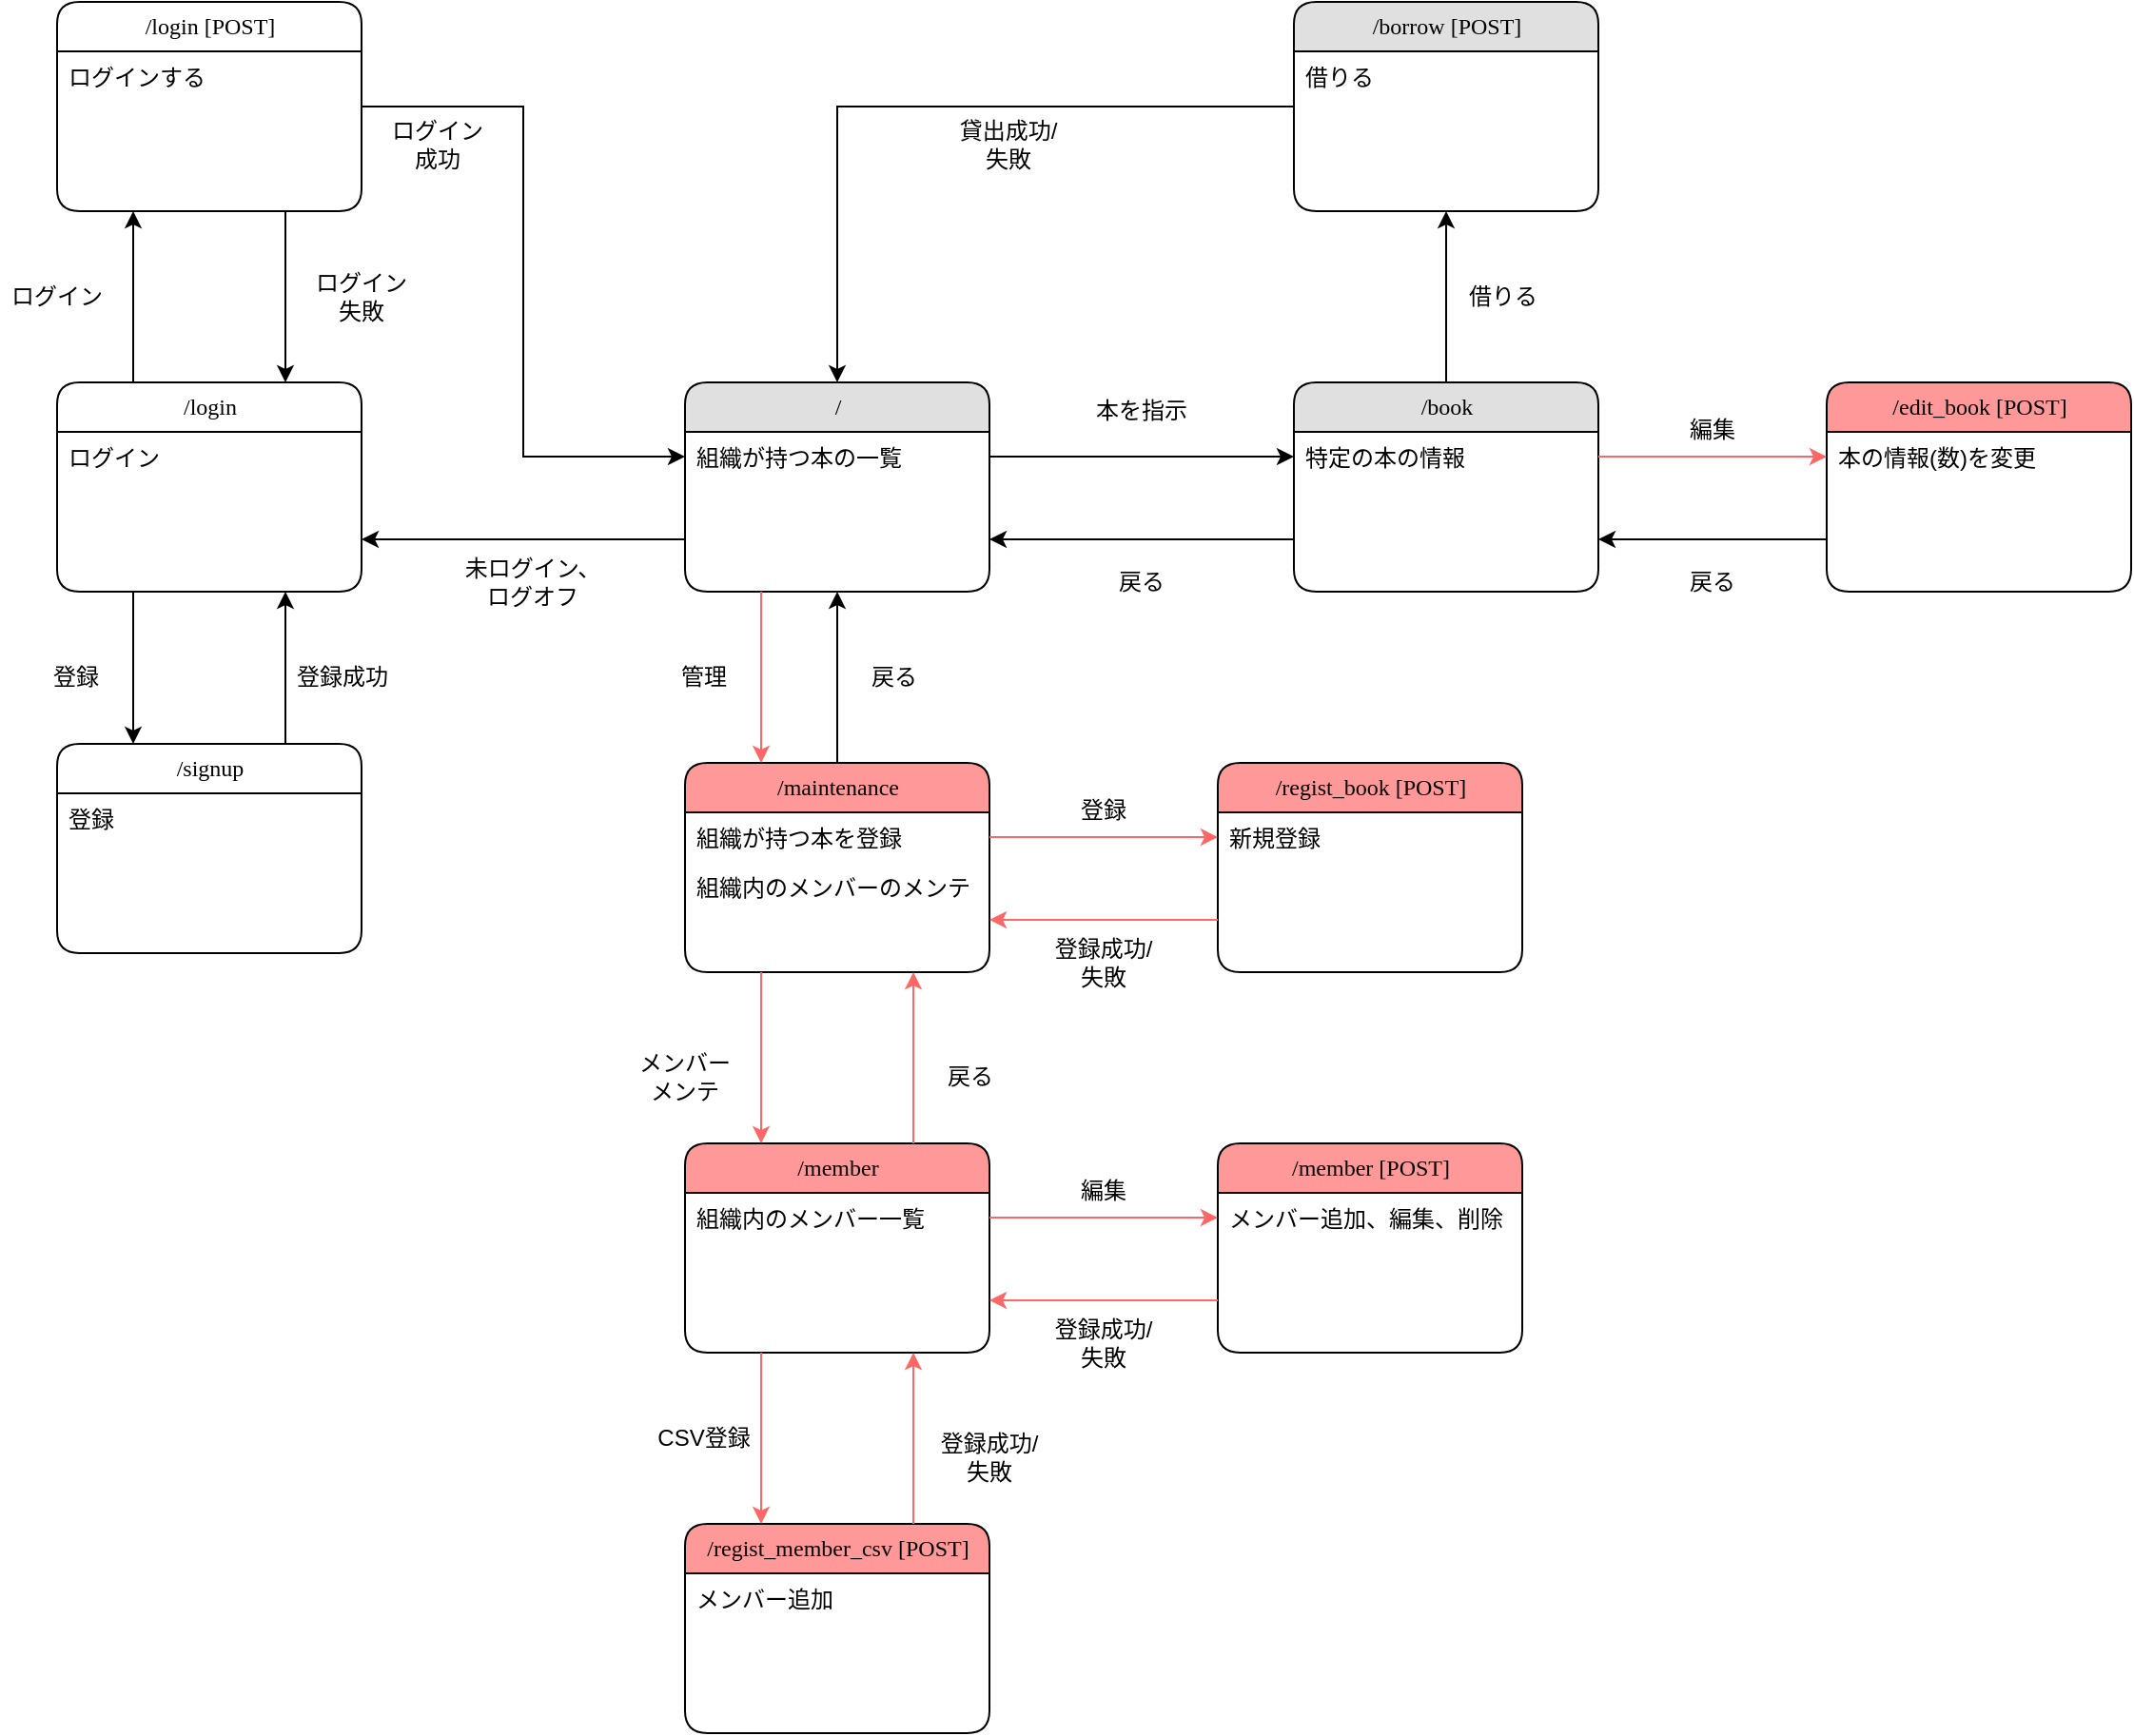 <mxfile version="21.2.8" type="device">
  <diagram name="Page-1" id="5d7acffa-a066-3a61-03fe-96351882024d">
    <mxGraphModel dx="1294" dy="947" grid="1" gridSize="10" guides="1" tooltips="1" connect="1" arrows="1" fold="1" page="1" pageScale="1" pageWidth="1100" pageHeight="850" background="#ffffff" math="0" shadow="0">
      <root>
        <mxCell id="0" />
        <mxCell id="1" parent="0" />
        <mxCell id="jffVFg11hbNDBonMawLQ-3" style="edgeStyle=orthogonalEdgeStyle;rounded=0;orthogonalLoop=1;jettySize=auto;html=1;entryX=0;entryY=0.5;entryDx=0;entryDy=0;exitX=1;exitY=0.5;exitDx=0;exitDy=0;" edge="1" parent="1" source="jffVFg11hbNDBonMawLQ-36" target="jffVFg11hbNDBonMawLQ-2">
          <mxGeometry relative="1" as="geometry" />
        </mxCell>
        <mxCell id="21ea969265ad0168-6" value="/login" style="swimlane;html=1;fontStyle=0;childLayout=stackLayout;horizontal=1;startSize=26;fillColor=#FFFFFF;horizontalStack=0;resizeParent=1;resizeLast=0;collapsible=1;marginBottom=0;swimlaneFillColor=#ffffff;align=center;rounded=1;shadow=0;comic=0;labelBackgroundColor=none;strokeWidth=1;fontFamily=Verdana;fontSize=12" parent="1" vertex="1">
          <mxGeometry x="150" y="240" width="160" height="110" as="geometry" />
        </mxCell>
        <mxCell id="21ea969265ad0168-7" value="ログイン" style="text;html=1;strokeColor=none;fillColor=none;spacingLeft=4;spacingRight=4;whiteSpace=wrap;overflow=hidden;rotatable=0;points=[[0,0.5],[1,0.5]];portConstraint=eastwest;" parent="21ea969265ad0168-6" vertex="1">
          <mxGeometry y="26" width="160" height="26" as="geometry" />
        </mxCell>
        <mxCell id="jffVFg11hbNDBonMawLQ-1" value="/" style="swimlane;html=1;fontStyle=0;childLayout=stackLayout;horizontal=1;startSize=26;fillColor=#e0e0e0;horizontalStack=0;resizeParent=1;resizeLast=0;collapsible=1;marginBottom=0;swimlaneFillColor=#ffffff;align=center;rounded=1;shadow=0;comic=0;labelBackgroundColor=none;strokeWidth=1;fontFamily=Verdana;fontSize=12" vertex="1" parent="1">
          <mxGeometry x="480" y="240" width="160" height="110" as="geometry" />
        </mxCell>
        <mxCell id="jffVFg11hbNDBonMawLQ-2" value="組織が持つ本の一覧" style="text;html=1;strokeColor=none;fillColor=none;spacingLeft=4;spacingRight=4;whiteSpace=wrap;overflow=hidden;rotatable=0;points=[[0,0.5],[1,0.5]];portConstraint=eastwest;" vertex="1" parent="jffVFg11hbNDBonMawLQ-1">
          <mxGeometry y="26" width="160" height="26" as="geometry" />
        </mxCell>
        <mxCell id="jffVFg11hbNDBonMawLQ-4" value="ログイン成功" style="text;html=1;strokeColor=none;fillColor=none;align=center;verticalAlign=middle;whiteSpace=wrap;rounded=0;" vertex="1" parent="1">
          <mxGeometry x="320" y="100" width="60" height="30" as="geometry" />
        </mxCell>
        <mxCell id="jffVFg11hbNDBonMawLQ-5" value="/signup" style="swimlane;html=1;fontStyle=0;childLayout=stackLayout;horizontal=1;startSize=26;fillColor=#FFFFFF;horizontalStack=0;resizeParent=1;resizeLast=0;collapsible=1;marginBottom=0;swimlaneFillColor=#ffffff;align=center;rounded=1;shadow=0;comic=0;labelBackgroundColor=none;strokeWidth=1;fontFamily=Verdana;fontSize=12" vertex="1" parent="1">
          <mxGeometry x="150" y="430" width="160" height="110" as="geometry" />
        </mxCell>
        <mxCell id="jffVFg11hbNDBonMawLQ-6" value="登録" style="text;html=1;strokeColor=none;fillColor=none;spacingLeft=4;spacingRight=4;whiteSpace=wrap;overflow=hidden;rotatable=0;points=[[0,0.5],[1,0.5]];portConstraint=eastwest;" vertex="1" parent="jffVFg11hbNDBonMawLQ-5">
          <mxGeometry y="26" width="160" height="26" as="geometry" />
        </mxCell>
        <mxCell id="jffVFg11hbNDBonMawLQ-8" value="ログイン失敗" style="text;html=1;strokeColor=none;fillColor=none;align=center;verticalAlign=middle;whiteSpace=wrap;rounded=0;" vertex="1" parent="1">
          <mxGeometry x="280" y="180" width="60" height="30" as="geometry" />
        </mxCell>
        <mxCell id="jffVFg11hbNDBonMawLQ-10" style="edgeStyle=orthogonalEdgeStyle;rounded=0;orthogonalLoop=1;jettySize=auto;html=1;exitX=0.25;exitY=1;exitDx=0;exitDy=0;entryX=0.25;entryY=0;entryDx=0;entryDy=0;" edge="1" parent="1" source="21ea969265ad0168-6" target="jffVFg11hbNDBonMawLQ-5">
          <mxGeometry relative="1" as="geometry">
            <mxPoint x="230" y="360" as="sourcePoint" />
            <mxPoint x="230" y="430" as="targetPoint" />
            <Array as="points" />
          </mxGeometry>
        </mxCell>
        <mxCell id="jffVFg11hbNDBonMawLQ-11" style="edgeStyle=orthogonalEdgeStyle;rounded=0;orthogonalLoop=1;jettySize=auto;html=1;entryX=0.75;entryY=1;entryDx=0;entryDy=0;exitX=0.75;exitY=0;exitDx=0;exitDy=0;" edge="1" parent="1" source="jffVFg11hbNDBonMawLQ-5" target="21ea969265ad0168-6">
          <mxGeometry relative="1" as="geometry">
            <mxPoint x="240" y="370" as="sourcePoint" />
            <mxPoint x="240" y="440" as="targetPoint" />
            <Array as="points" />
          </mxGeometry>
        </mxCell>
        <mxCell id="jffVFg11hbNDBonMawLQ-12" value="登録" style="text;html=1;strokeColor=none;fillColor=none;align=center;verticalAlign=middle;whiteSpace=wrap;rounded=0;" vertex="1" parent="1">
          <mxGeometry x="130" y="380" width="60" height="30" as="geometry" />
        </mxCell>
        <mxCell id="jffVFg11hbNDBonMawLQ-13" value="登録成功" style="text;html=1;strokeColor=none;fillColor=none;align=center;verticalAlign=middle;whiteSpace=wrap;rounded=0;" vertex="1" parent="1">
          <mxGeometry x="270" y="380" width="60" height="30" as="geometry" />
        </mxCell>
        <mxCell id="jffVFg11hbNDBonMawLQ-14" style="edgeStyle=orthogonalEdgeStyle;rounded=0;orthogonalLoop=1;jettySize=auto;html=1;entryX=1;entryY=0.75;entryDx=0;entryDy=0;exitX=0;exitY=0.75;exitDx=0;exitDy=0;" edge="1" parent="1" source="jffVFg11hbNDBonMawLQ-1" target="21ea969265ad0168-6">
          <mxGeometry relative="1" as="geometry">
            <mxPoint x="410" y="430" as="sourcePoint" />
            <mxPoint x="600" y="430" as="targetPoint" />
          </mxGeometry>
        </mxCell>
        <mxCell id="jffVFg11hbNDBonMawLQ-15" value="未ログイン、ログオフ" style="text;html=1;strokeColor=none;fillColor=none;align=center;verticalAlign=middle;whiteSpace=wrap;rounded=0;" vertex="1" parent="1">
          <mxGeometry x="360" y="330" width="80" height="30" as="geometry" />
        </mxCell>
        <mxCell id="jffVFg11hbNDBonMawLQ-16" value="/book" style="swimlane;html=1;fontStyle=0;childLayout=stackLayout;horizontal=1;startSize=26;fillColor=#e0e0e0;horizontalStack=0;resizeParent=1;resizeLast=0;collapsible=1;marginBottom=0;swimlaneFillColor=#ffffff;align=center;rounded=1;shadow=0;comic=0;labelBackgroundColor=none;strokeWidth=1;fontFamily=Verdana;fontSize=12" vertex="1" parent="1">
          <mxGeometry x="800" y="240" width="160" height="110" as="geometry" />
        </mxCell>
        <mxCell id="jffVFg11hbNDBonMawLQ-17" value="特定の本の情報" style="text;html=1;strokeColor=none;fillColor=none;spacingLeft=4;spacingRight=4;whiteSpace=wrap;overflow=hidden;rotatable=0;points=[[0,0.5],[1,0.5]];portConstraint=eastwest;" vertex="1" parent="jffVFg11hbNDBonMawLQ-16">
          <mxGeometry y="26" width="160" height="26" as="geometry" />
        </mxCell>
        <mxCell id="jffVFg11hbNDBonMawLQ-18" style="edgeStyle=orthogonalEdgeStyle;rounded=0;orthogonalLoop=1;jettySize=auto;html=1;entryX=0;entryY=0.5;entryDx=0;entryDy=0;exitX=1;exitY=0.5;exitDx=0;exitDy=0;" edge="1" parent="1" source="jffVFg11hbNDBonMawLQ-2" target="jffVFg11hbNDBonMawLQ-17">
          <mxGeometry relative="1" as="geometry">
            <mxPoint x="540" y="170" as="sourcePoint" />
            <mxPoint x="730" y="170" as="targetPoint" />
          </mxGeometry>
        </mxCell>
        <mxCell id="jffVFg11hbNDBonMawLQ-19" value="本を指示" style="text;html=1;strokeColor=none;fillColor=none;align=center;verticalAlign=middle;whiteSpace=wrap;rounded=0;" vertex="1" parent="1">
          <mxGeometry x="690" y="240" width="60" height="30" as="geometry" />
        </mxCell>
        <mxCell id="jffVFg11hbNDBonMawLQ-20" value="/maintenance" style="swimlane;html=1;fontStyle=0;childLayout=stackLayout;horizontal=1;startSize=26;fillColor=#FF9999;horizontalStack=0;resizeParent=1;resizeLast=0;collapsible=1;marginBottom=0;swimlaneFillColor=#ffffff;align=center;rounded=1;shadow=0;comic=0;labelBackgroundColor=none;strokeWidth=1;fontFamily=Verdana;fontSize=12" vertex="1" parent="1">
          <mxGeometry x="480" y="440" width="160" height="110" as="geometry" />
        </mxCell>
        <mxCell id="jffVFg11hbNDBonMawLQ-21" value="組織が持つ本を登録" style="text;html=1;strokeColor=none;fillColor=none;spacingLeft=4;spacingRight=4;whiteSpace=wrap;overflow=hidden;rotatable=0;points=[[0,0.5],[1,0.5]];portConstraint=eastwest;" vertex="1" parent="jffVFg11hbNDBonMawLQ-20">
          <mxGeometry y="26" width="160" height="26" as="geometry" />
        </mxCell>
        <mxCell id="jffVFg11hbNDBonMawLQ-51" value="組織内のメンバーのメンテ" style="text;html=1;strokeColor=none;fillColor=none;spacingLeft=4;spacingRight=4;whiteSpace=wrap;overflow=hidden;rotatable=0;points=[[0,0.5],[1,0.5]];portConstraint=eastwest;" vertex="1" parent="jffVFg11hbNDBonMawLQ-20">
          <mxGeometry y="52" width="160" height="26" as="geometry" />
        </mxCell>
        <mxCell id="jffVFg11hbNDBonMawLQ-23" style="edgeStyle=orthogonalEdgeStyle;rounded=0;orthogonalLoop=1;jettySize=auto;html=1;exitX=0.25;exitY=1;exitDx=0;exitDy=0;entryX=0.25;entryY=0;entryDx=0;entryDy=0;strokeColor=#FF6666;" edge="1" parent="1" source="jffVFg11hbNDBonMawLQ-1" target="jffVFg11hbNDBonMawLQ-20">
          <mxGeometry relative="1" as="geometry">
            <mxPoint x="670" y="420" as="sourcePoint" />
            <mxPoint x="830" y="420" as="targetPoint" />
          </mxGeometry>
        </mxCell>
        <mxCell id="jffVFg11hbNDBonMawLQ-24" value="管理" style="text;html=1;strokeColor=none;fillColor=none;align=center;verticalAlign=middle;whiteSpace=wrap;rounded=0;" vertex="1" parent="1">
          <mxGeometry x="460" y="380" width="60" height="30" as="geometry" />
        </mxCell>
        <mxCell id="jffVFg11hbNDBonMawLQ-25" style="edgeStyle=orthogonalEdgeStyle;rounded=0;orthogonalLoop=1;jettySize=auto;html=1;exitX=0.5;exitY=0;exitDx=0;exitDy=0;entryX=0.5;entryY=1;entryDx=0;entryDy=0;" edge="1" parent="1" source="jffVFg11hbNDBonMawLQ-20" target="jffVFg11hbNDBonMawLQ-1">
          <mxGeometry relative="1" as="geometry">
            <mxPoint x="750" y="360" as="sourcePoint" />
            <mxPoint x="750" y="450" as="targetPoint" />
          </mxGeometry>
        </mxCell>
        <mxCell id="jffVFg11hbNDBonMawLQ-26" value="戻る" style="text;html=1;strokeColor=none;fillColor=none;align=center;verticalAlign=middle;whiteSpace=wrap;rounded=0;" vertex="1" parent="1">
          <mxGeometry x="560" y="380" width="60" height="30" as="geometry" />
        </mxCell>
        <mxCell id="jffVFg11hbNDBonMawLQ-27" style="edgeStyle=orthogonalEdgeStyle;rounded=0;orthogonalLoop=1;jettySize=auto;html=1;exitX=0;exitY=0.75;exitDx=0;exitDy=0;entryX=1;entryY=0.75;entryDx=0;entryDy=0;" edge="1" parent="1" source="jffVFg11hbNDBonMawLQ-16" target="jffVFg11hbNDBonMawLQ-1">
          <mxGeometry relative="1" as="geometry">
            <mxPoint x="610" y="450" as="sourcePoint" />
            <mxPoint x="610" y="360" as="targetPoint" />
          </mxGeometry>
        </mxCell>
        <mxCell id="jffVFg11hbNDBonMawLQ-28" value="戻る" style="text;html=1;strokeColor=none;fillColor=none;align=center;verticalAlign=middle;whiteSpace=wrap;rounded=0;" vertex="1" parent="1">
          <mxGeometry x="690" y="330" width="60" height="30" as="geometry" />
        </mxCell>
        <mxCell id="jffVFg11hbNDBonMawLQ-29" value="/borrow [POST]" style="swimlane;html=1;fontStyle=0;childLayout=stackLayout;horizontal=1;startSize=26;fillColor=#e0e0e0;horizontalStack=0;resizeParent=1;resizeLast=0;collapsible=1;marginBottom=0;swimlaneFillColor=#ffffff;align=center;rounded=1;shadow=0;comic=0;labelBackgroundColor=none;strokeWidth=1;fontFamily=Verdana;fontSize=12" vertex="1" parent="1">
          <mxGeometry x="800" y="40" width="160" height="110" as="geometry" />
        </mxCell>
        <mxCell id="jffVFg11hbNDBonMawLQ-30" value="借りる" style="text;html=1;strokeColor=none;fillColor=none;spacingLeft=4;spacingRight=4;whiteSpace=wrap;overflow=hidden;rotatable=0;points=[[0,0.5],[1,0.5]];portConstraint=eastwest;" vertex="1" parent="jffVFg11hbNDBonMawLQ-29">
          <mxGeometry y="26" width="160" height="26" as="geometry" />
        </mxCell>
        <mxCell id="jffVFg11hbNDBonMawLQ-31" style="edgeStyle=orthogonalEdgeStyle;rounded=0;orthogonalLoop=1;jettySize=auto;html=1;entryX=0.5;entryY=1;entryDx=0;entryDy=0;exitX=0.5;exitY=0;exitDx=0;exitDy=0;" edge="1" parent="1" source="jffVFg11hbNDBonMawLQ-16" target="jffVFg11hbNDBonMawLQ-29">
          <mxGeometry relative="1" as="geometry">
            <mxPoint x="600" y="150" as="sourcePoint" />
            <mxPoint x="760" y="150" as="targetPoint" />
          </mxGeometry>
        </mxCell>
        <mxCell id="jffVFg11hbNDBonMawLQ-33" style="edgeStyle=orthogonalEdgeStyle;rounded=0;orthogonalLoop=1;jettySize=auto;html=1;entryX=0.5;entryY=0;entryDx=0;entryDy=0;exitX=0;exitY=0.5;exitDx=0;exitDy=0;" edge="1" parent="1" source="jffVFg11hbNDBonMawLQ-29" target="jffVFg11hbNDBonMawLQ-1">
          <mxGeometry relative="1" as="geometry">
            <mxPoint x="560" y="90" as="sourcePoint" />
            <mxPoint x="720" y="90" as="targetPoint" />
          </mxGeometry>
        </mxCell>
        <mxCell id="jffVFg11hbNDBonMawLQ-34" value="貸出成功/失敗" style="text;html=1;strokeColor=none;fillColor=none;align=center;verticalAlign=middle;whiteSpace=wrap;rounded=0;" vertex="1" parent="1">
          <mxGeometry x="620" y="100" width="60" height="30" as="geometry" />
        </mxCell>
        <mxCell id="jffVFg11hbNDBonMawLQ-35" value="借りる" style="text;html=1;strokeColor=none;fillColor=none;align=center;verticalAlign=middle;whiteSpace=wrap;rounded=0;" vertex="1" parent="1">
          <mxGeometry x="880" y="180" width="60" height="30" as="geometry" />
        </mxCell>
        <mxCell id="jffVFg11hbNDBonMawLQ-36" value="/login [POST]" style="swimlane;html=1;fontStyle=0;childLayout=stackLayout;horizontal=1;startSize=26;fillColor=#FFFFFF;horizontalStack=0;resizeParent=1;resizeLast=0;collapsible=1;marginBottom=0;swimlaneFillColor=#ffffff;align=center;rounded=1;shadow=0;comic=0;labelBackgroundColor=none;strokeWidth=1;fontFamily=Verdana;fontSize=12" vertex="1" parent="1">
          <mxGeometry x="150" y="40" width="160" height="110" as="geometry" />
        </mxCell>
        <mxCell id="jffVFg11hbNDBonMawLQ-37" value="ログインする" style="text;html=1;strokeColor=none;fillColor=none;spacingLeft=4;spacingRight=4;whiteSpace=wrap;overflow=hidden;rotatable=0;points=[[0,0.5],[1,0.5]];portConstraint=eastwest;" vertex="1" parent="jffVFg11hbNDBonMawLQ-36">
          <mxGeometry y="26" width="160" height="26" as="geometry" />
        </mxCell>
        <mxCell id="jffVFg11hbNDBonMawLQ-38" style="edgeStyle=orthogonalEdgeStyle;rounded=0;orthogonalLoop=1;jettySize=auto;html=1;exitX=0.25;exitY=0;exitDx=0;exitDy=0;entryX=0.25;entryY=1;entryDx=0;entryDy=0;" edge="1" parent="1" source="21ea969265ad0168-6" target="jffVFg11hbNDBonMawLQ-36">
          <mxGeometry relative="1" as="geometry">
            <mxPoint x="200" y="360" as="sourcePoint" />
            <mxPoint x="200" y="440" as="targetPoint" />
            <Array as="points" />
          </mxGeometry>
        </mxCell>
        <mxCell id="jffVFg11hbNDBonMawLQ-39" style="edgeStyle=orthogonalEdgeStyle;rounded=0;orthogonalLoop=1;jettySize=auto;html=1;exitX=0.75;exitY=1;exitDx=0;exitDy=0;entryX=0.75;entryY=0;entryDx=0;entryDy=0;" edge="1" parent="1" source="jffVFg11hbNDBonMawLQ-36" target="21ea969265ad0168-6">
          <mxGeometry relative="1" as="geometry">
            <mxPoint x="200" y="360" as="sourcePoint" />
            <mxPoint x="200" y="440" as="targetPoint" />
            <Array as="points" />
          </mxGeometry>
        </mxCell>
        <mxCell id="jffVFg11hbNDBonMawLQ-40" value="ログイン" style="text;html=1;strokeColor=none;fillColor=none;align=center;verticalAlign=middle;whiteSpace=wrap;rounded=0;" vertex="1" parent="1">
          <mxGeometry x="120" y="180" width="60" height="30" as="geometry" />
        </mxCell>
        <mxCell id="jffVFg11hbNDBonMawLQ-41" value="/regist_book [POST]" style="swimlane;html=1;fontStyle=0;childLayout=stackLayout;horizontal=1;startSize=26;fillColor=#FF9999;horizontalStack=0;resizeParent=1;resizeLast=0;collapsible=1;marginBottom=0;swimlaneFillColor=#ffffff;align=center;rounded=1;shadow=0;comic=0;labelBackgroundColor=none;strokeWidth=1;fontFamily=Verdana;fontSize=12" vertex="1" parent="1">
          <mxGeometry x="760" y="440" width="160" height="110" as="geometry" />
        </mxCell>
        <mxCell id="jffVFg11hbNDBonMawLQ-42" value="新規登録" style="text;html=1;strokeColor=none;fillColor=none;spacingLeft=4;spacingRight=4;whiteSpace=wrap;overflow=hidden;rotatable=0;points=[[0,0.5],[1,0.5]];portConstraint=eastwest;" vertex="1" parent="jffVFg11hbNDBonMawLQ-41">
          <mxGeometry y="26" width="160" height="26" as="geometry" />
        </mxCell>
        <mxCell id="jffVFg11hbNDBonMawLQ-49" value="/member [POST]" style="swimlane;html=1;fontStyle=0;childLayout=stackLayout;horizontal=1;startSize=26;fillColor=#FF9999;horizontalStack=0;resizeParent=1;resizeLast=0;collapsible=1;marginBottom=0;swimlaneFillColor=#ffffff;align=center;rounded=1;shadow=0;comic=0;labelBackgroundColor=none;strokeWidth=1;fontFamily=Verdana;fontSize=12" vertex="1" parent="1">
          <mxGeometry x="760" y="640" width="160" height="110" as="geometry" />
        </mxCell>
        <mxCell id="jffVFg11hbNDBonMawLQ-50" value="メンバー追加、編集、削除" style="text;html=1;strokeColor=none;fillColor=none;spacingLeft=4;spacingRight=4;whiteSpace=wrap;overflow=hidden;rotatable=0;points=[[0,0.5],[1,0.5]];portConstraint=eastwest;" vertex="1" parent="jffVFg11hbNDBonMawLQ-49">
          <mxGeometry y="26" width="160" height="26" as="geometry" />
        </mxCell>
        <mxCell id="jffVFg11hbNDBonMawLQ-52" value="/edit_book [POST]" style="swimlane;html=1;fontStyle=0;childLayout=stackLayout;horizontal=1;startSize=26;fillColor=#FF9999;horizontalStack=0;resizeParent=1;resizeLast=0;collapsible=1;marginBottom=0;swimlaneFillColor=#ffffff;align=center;rounded=1;shadow=0;comic=0;labelBackgroundColor=none;strokeWidth=1;fontFamily=Verdana;fontSize=12" vertex="1" parent="1">
          <mxGeometry x="1080" y="240" width="160" height="110" as="geometry" />
        </mxCell>
        <mxCell id="jffVFg11hbNDBonMawLQ-53" value="本の情報(数)を変更" style="text;html=1;strokeColor=none;fillColor=none;spacingLeft=4;spacingRight=4;whiteSpace=wrap;overflow=hidden;rotatable=0;points=[[0,0.5],[1,0.5]];portConstraint=eastwest;" vertex="1" parent="jffVFg11hbNDBonMawLQ-52">
          <mxGeometry y="26" width="160" height="26" as="geometry" />
        </mxCell>
        <mxCell id="jffVFg11hbNDBonMawLQ-54" style="edgeStyle=orthogonalEdgeStyle;rounded=0;orthogonalLoop=1;jettySize=auto;html=1;exitX=1;exitY=0.5;exitDx=0;exitDy=0;entryX=0;entryY=0.5;entryDx=0;entryDy=0;strokeColor=#FF6666;" edge="1" parent="1" source="jffVFg11hbNDBonMawLQ-17" target="jffVFg11hbNDBonMawLQ-53">
          <mxGeometry relative="1" as="geometry">
            <mxPoint x="530" y="360" as="sourcePoint" />
            <mxPoint x="530" y="450" as="targetPoint" />
          </mxGeometry>
        </mxCell>
        <mxCell id="jffVFg11hbNDBonMawLQ-55" style="edgeStyle=orthogonalEdgeStyle;rounded=0;orthogonalLoop=1;jettySize=auto;html=1;entryX=1;entryY=0.75;entryDx=0;entryDy=0;exitX=0;exitY=0.75;exitDx=0;exitDy=0;" edge="1" parent="1" source="jffVFg11hbNDBonMawLQ-52" target="jffVFg11hbNDBonMawLQ-16">
          <mxGeometry relative="1" as="geometry">
            <mxPoint x="1090" y="410" as="sourcePoint" />
            <mxPoint x="990" y="360" as="targetPoint" />
          </mxGeometry>
        </mxCell>
        <mxCell id="jffVFg11hbNDBonMawLQ-56" value="戻る" style="text;html=1;strokeColor=none;fillColor=none;align=center;verticalAlign=middle;whiteSpace=wrap;rounded=0;" vertex="1" parent="1">
          <mxGeometry x="990" y="330" width="60" height="30" as="geometry" />
        </mxCell>
        <mxCell id="jffVFg11hbNDBonMawLQ-57" value="編集" style="text;html=1;strokeColor=none;fillColor=none;align=center;verticalAlign=middle;whiteSpace=wrap;rounded=0;" vertex="1" parent="1">
          <mxGeometry x="990" y="250" width="60" height="30" as="geometry" />
        </mxCell>
        <mxCell id="jffVFg11hbNDBonMawLQ-58" value="/member" style="swimlane;html=1;fontStyle=0;childLayout=stackLayout;horizontal=1;startSize=26;fillColor=#FF9999;horizontalStack=0;resizeParent=1;resizeLast=0;collapsible=1;marginBottom=0;swimlaneFillColor=#ffffff;align=center;rounded=1;shadow=0;comic=0;labelBackgroundColor=none;strokeWidth=1;fontFamily=Verdana;fontSize=12" vertex="1" parent="1">
          <mxGeometry x="480" y="640" width="160" height="110" as="geometry" />
        </mxCell>
        <mxCell id="jffVFg11hbNDBonMawLQ-59" value="組織内のメンバー一覧" style="text;html=1;strokeColor=none;fillColor=none;spacingLeft=4;spacingRight=4;whiteSpace=wrap;overflow=hidden;rotatable=0;points=[[0,0.5],[1,0.5]];portConstraint=eastwest;" vertex="1" parent="jffVFg11hbNDBonMawLQ-58">
          <mxGeometry y="26" width="160" height="26" as="geometry" />
        </mxCell>
        <mxCell id="jffVFg11hbNDBonMawLQ-61" style="edgeStyle=orthogonalEdgeStyle;rounded=0;orthogonalLoop=1;jettySize=auto;html=1;exitX=0.25;exitY=1;exitDx=0;exitDy=0;entryX=0.25;entryY=0;entryDx=0;entryDy=0;strokeColor=#FF6666;" edge="1" parent="1" source="jffVFg11hbNDBonMawLQ-20" target="jffVFg11hbNDBonMawLQ-58">
          <mxGeometry relative="1" as="geometry">
            <mxPoint x="630" y="590" as="sourcePoint" />
            <mxPoint x="630" y="680" as="targetPoint" />
          </mxGeometry>
        </mxCell>
        <mxCell id="jffVFg11hbNDBonMawLQ-62" style="edgeStyle=orthogonalEdgeStyle;rounded=0;orthogonalLoop=1;jettySize=auto;html=1;exitX=1;exitY=0.5;exitDx=0;exitDy=0;entryX=0;entryY=0.5;entryDx=0;entryDy=0;strokeColor=#FF6666;" edge="1" parent="1" source="jffVFg11hbNDBonMawLQ-59" target="jffVFg11hbNDBonMawLQ-50">
          <mxGeometry relative="1" as="geometry">
            <mxPoint x="690" y="630" as="sourcePoint" />
            <mxPoint x="690" y="720" as="targetPoint" />
          </mxGeometry>
        </mxCell>
        <mxCell id="jffVFg11hbNDBonMawLQ-63" style="edgeStyle=orthogonalEdgeStyle;rounded=0;orthogonalLoop=1;jettySize=auto;html=1;exitX=0;exitY=0.75;exitDx=0;exitDy=0;entryX=1;entryY=0.75;entryDx=0;entryDy=0;strokeColor=#FF6666;" edge="1" parent="1" source="jffVFg11hbNDBonMawLQ-49" target="jffVFg11hbNDBonMawLQ-58">
          <mxGeometry relative="1" as="geometry">
            <mxPoint x="690" y="620" as="sourcePoint" />
            <mxPoint x="690" y="710" as="targetPoint" />
          </mxGeometry>
        </mxCell>
        <mxCell id="jffVFg11hbNDBonMawLQ-64" style="edgeStyle=orthogonalEdgeStyle;rounded=0;orthogonalLoop=1;jettySize=auto;html=1;strokeColor=#FF6666;exitX=1;exitY=0.5;exitDx=0;exitDy=0;entryX=0;entryY=0.5;entryDx=0;entryDy=0;" edge="1" parent="1" source="jffVFg11hbNDBonMawLQ-21" target="jffVFg11hbNDBonMawLQ-42">
          <mxGeometry relative="1" as="geometry">
            <mxPoint x="680" y="580" as="sourcePoint" />
            <mxPoint x="710" y="450" as="targetPoint" />
          </mxGeometry>
        </mxCell>
        <mxCell id="jffVFg11hbNDBonMawLQ-65" style="edgeStyle=orthogonalEdgeStyle;rounded=0;orthogonalLoop=1;jettySize=auto;html=1;strokeColor=#FF6666;entryX=1;entryY=0.75;entryDx=0;entryDy=0;exitX=0;exitY=0.75;exitDx=0;exitDy=0;" edge="1" parent="1" source="jffVFg11hbNDBonMawLQ-41" target="jffVFg11hbNDBonMawLQ-20">
          <mxGeometry relative="1" as="geometry">
            <mxPoint x="700" y="550" as="sourcePoint" />
            <mxPoint x="670" y="510" as="targetPoint" />
          </mxGeometry>
        </mxCell>
        <mxCell id="jffVFg11hbNDBonMawLQ-66" style="edgeStyle=orthogonalEdgeStyle;rounded=0;orthogonalLoop=1;jettySize=auto;html=1;exitX=0.75;exitY=0;exitDx=0;exitDy=0;entryX=0.75;entryY=1;entryDx=0;entryDy=0;strokeColor=#FF6666;" edge="1" parent="1" source="jffVFg11hbNDBonMawLQ-58" target="jffVFg11hbNDBonMawLQ-20">
          <mxGeometry relative="1" as="geometry">
            <mxPoint x="690" y="570" as="sourcePoint" />
            <mxPoint x="690" y="660" as="targetPoint" />
          </mxGeometry>
        </mxCell>
        <mxCell id="jffVFg11hbNDBonMawLQ-67" value="戻る" style="text;html=1;strokeColor=none;fillColor=none;align=center;verticalAlign=middle;whiteSpace=wrap;rounded=0;" vertex="1" parent="1">
          <mxGeometry x="600" y="590" width="60" height="30" as="geometry" />
        </mxCell>
        <mxCell id="jffVFg11hbNDBonMawLQ-68" value="メンバーメンテ" style="text;html=1;strokeColor=none;fillColor=none;align=center;verticalAlign=middle;whiteSpace=wrap;rounded=0;" vertex="1" parent="1">
          <mxGeometry x="450" y="590" width="60" height="30" as="geometry" />
        </mxCell>
        <mxCell id="jffVFg11hbNDBonMawLQ-69" value="登録" style="text;html=1;strokeColor=none;fillColor=none;align=center;verticalAlign=middle;whiteSpace=wrap;rounded=0;" vertex="1" parent="1">
          <mxGeometry x="670" y="450" width="60" height="30" as="geometry" />
        </mxCell>
        <mxCell id="jffVFg11hbNDBonMawLQ-70" value="登録成功/失敗" style="text;html=1;strokeColor=none;fillColor=none;align=center;verticalAlign=middle;whiteSpace=wrap;rounded=0;" vertex="1" parent="1">
          <mxGeometry x="670" y="530" width="60" height="30" as="geometry" />
        </mxCell>
        <mxCell id="jffVFg11hbNDBonMawLQ-71" value="編集" style="text;html=1;strokeColor=none;fillColor=none;align=center;verticalAlign=middle;whiteSpace=wrap;rounded=0;" vertex="1" parent="1">
          <mxGeometry x="670" y="650" width="60" height="30" as="geometry" />
        </mxCell>
        <mxCell id="jffVFg11hbNDBonMawLQ-72" value="登録成功/失敗" style="text;html=1;strokeColor=none;fillColor=none;align=center;verticalAlign=middle;whiteSpace=wrap;rounded=0;" vertex="1" parent="1">
          <mxGeometry x="670" y="730" width="60" height="30" as="geometry" />
        </mxCell>
        <mxCell id="jffVFg11hbNDBonMawLQ-73" value="/regist_member_csv [POST]" style="swimlane;html=1;fontStyle=0;childLayout=stackLayout;horizontal=1;startSize=26;fillColor=#FF9999;horizontalStack=0;resizeParent=1;resizeLast=0;collapsible=1;marginBottom=0;swimlaneFillColor=#ffffff;align=center;rounded=1;shadow=0;comic=0;labelBackgroundColor=none;strokeWidth=1;fontFamily=Verdana;fontSize=12" vertex="1" parent="1">
          <mxGeometry x="480" y="840" width="160" height="110" as="geometry" />
        </mxCell>
        <mxCell id="jffVFg11hbNDBonMawLQ-74" value="メンバー追加" style="text;html=1;strokeColor=none;fillColor=none;spacingLeft=4;spacingRight=4;whiteSpace=wrap;overflow=hidden;rotatable=0;points=[[0,0.5],[1,0.5]];portConstraint=eastwest;" vertex="1" parent="jffVFg11hbNDBonMawLQ-73">
          <mxGeometry y="26" width="160" height="26" as="geometry" />
        </mxCell>
        <mxCell id="jffVFg11hbNDBonMawLQ-75" style="edgeStyle=orthogonalEdgeStyle;rounded=0;orthogonalLoop=1;jettySize=auto;html=1;exitX=0.75;exitY=0;exitDx=0;exitDy=0;entryX=0.75;entryY=1;entryDx=0;entryDy=0;strokeColor=#FF6666;" edge="1" parent="1" source="jffVFg11hbNDBonMawLQ-73" target="jffVFg11hbNDBonMawLQ-58">
          <mxGeometry relative="1" as="geometry">
            <mxPoint x="710" y="840" as="sourcePoint" />
            <mxPoint x="830" y="840" as="targetPoint" />
          </mxGeometry>
        </mxCell>
        <mxCell id="jffVFg11hbNDBonMawLQ-76" style="edgeStyle=orthogonalEdgeStyle;rounded=0;orthogonalLoop=1;jettySize=auto;html=1;exitX=0.25;exitY=1;exitDx=0;exitDy=0;entryX=0.25;entryY=0;entryDx=0;entryDy=0;strokeColor=#FF6666;" edge="1" parent="1" source="jffVFg11hbNDBonMawLQ-58" target="jffVFg11hbNDBonMawLQ-73">
          <mxGeometry relative="1" as="geometry">
            <mxPoint x="720" y="850" as="sourcePoint" />
            <mxPoint x="840" y="850" as="targetPoint" />
          </mxGeometry>
        </mxCell>
        <mxCell id="jffVFg11hbNDBonMawLQ-77" value="CSV登録" style="text;html=1;strokeColor=none;fillColor=none;align=center;verticalAlign=middle;whiteSpace=wrap;rounded=0;" vertex="1" parent="1">
          <mxGeometry x="460" y="780" width="60" height="30" as="geometry" />
        </mxCell>
        <mxCell id="jffVFg11hbNDBonMawLQ-78" value="登録成功/失敗" style="text;html=1;strokeColor=none;fillColor=none;align=center;verticalAlign=middle;whiteSpace=wrap;rounded=0;" vertex="1" parent="1">
          <mxGeometry x="610" y="790" width="60" height="30" as="geometry" />
        </mxCell>
      </root>
    </mxGraphModel>
  </diagram>
</mxfile>
